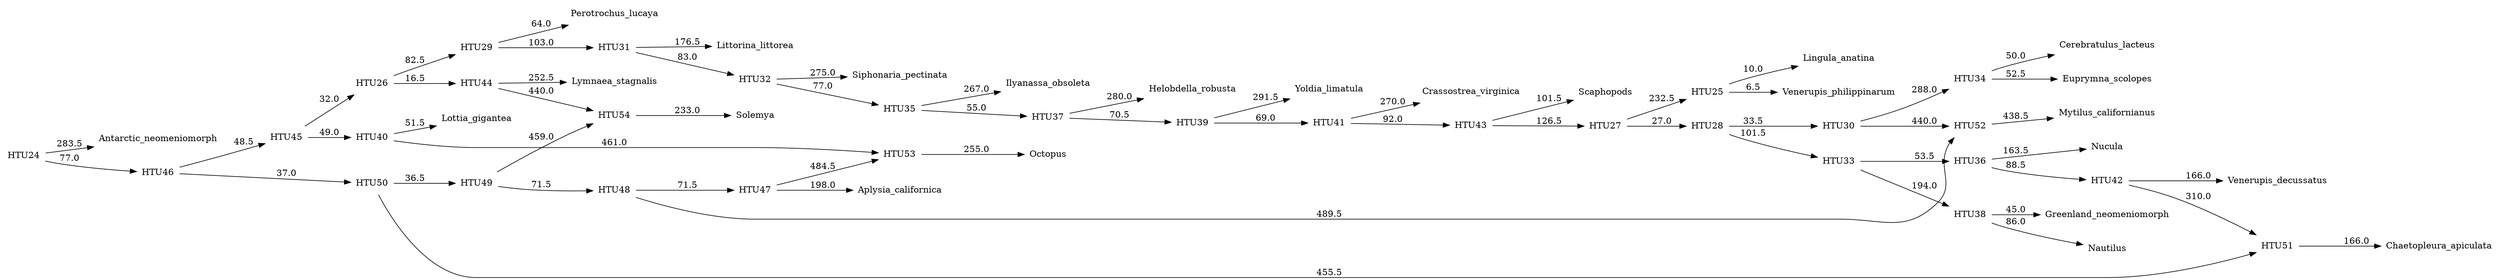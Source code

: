 digraph G {
	rankdir = LR;	node [ shape = none];

    0 [label=Antarctic_neomeniomorph];
    1 [label=Aplysia_californica];
    2 [label=Cerebratulus_lacteus];
    3 [label=Chaetopleura_apiculata];
    4 [label=Crassostrea_virginica];
    5 [label=Euprymna_scolopes];
    6 [label=Greenland_neomeniomorph];
    7 [label=Helobdella_robusta];
    8 [label=Ilyanassa_obsoleta];
    9 [label=Lingula_anatina];
    10 [label=Littorina_littorea];
    11 [label=Lottia_gigantea];
    12 [label=Lymnaea_stagnalis];
    13 [label=Mytilus_californianus];
    14 [label=Nautilus];
    15 [label=Nucula];
    16 [label=Octopus];
    17 [label=Perotrochus_lucaya];
    18 [label=Scaphopods];
    19 [label=Siphonaria_pectinata];
    20 [label=Solemya];
    21 [label=Venerupis_decussatus];
    22 [label=Venerupis_philippinarum];
    23 [label=Yoldia_limatula];
    24 [label=HTU24];
    25 [label=HTU25];
    26 [label=HTU26];
    27 [label=HTU27];
    28 [label=HTU28];
    29 [label=HTU29];
    30 [label=HTU30];
    31 [label=HTU31];
    32 [label=HTU32];
    33 [label=HTU33];
    34 [label=HTU34];
    35 [label=HTU35];
    36 [label=HTU36];
    37 [label=HTU37];
    38 [label=HTU38];
    39 [label=HTU39];
    40 [label=HTU40];
    41 [label=HTU41];
    42 [label=HTU42];
    43 [label=HTU43];
    44 [label=HTU44];
    45 [label=HTU45];
    46 [label=HTU46];
    47 [label=HTU47];
    48 [label=HTU48];
    49 [label=HTU49];
    50 [label=HTU50];
    51 [label=HTU51];
    52 [label=HTU52];
    53 [label=HTU53];
    54 [label=HTU54];
    24 -> 0 [label=283.5];
    24 -> 46 [label=77.0];
    25 -> 9 [label=10.0];
    25 -> 22 [label=6.5];
    26 -> 29 [label=82.5];
    26 -> 44 [label=16.5];
    27 -> 25 [label=232.5];
    27 -> 28 [label=27.0];
    28 -> 30 [label=33.5];
    28 -> 33 [label=101.5];
    29 -> 17 [label=64.0];
    29 -> 31 [label=103.0];
    30 -> 34 [label=288.0];
    30 -> 52 [label=440.0];
    31 -> 10 [label=176.5];
    31 -> 32 [label=83.0];
    32 -> 19 [label=275.0];
    32 -> 35 [label=77.0];
    33 -> 36 [label=53.5];
    33 -> 38 [label=194.0];
    34 -> 2 [label=50.0];
    34 -> 5 [label=52.5];
    35 -> 8 [label=267.0];
    35 -> 37 [label=55.0];
    36 -> 15 [label=163.5];
    36 -> 42 [label=88.5];
    37 -> 7 [label=280.0];
    37 -> 39 [label=70.5];
    38 -> 6 [label=45.0];
    38 -> 14 [label=86.0];
    39 -> 23 [label=291.5];
    39 -> 41 [label=69.0];
    40 -> 11 [label=51.5];
    40 -> 53 [label=461.0];
    41 -> 4 [label=270.0];
    41 -> 43 [label=92.0];
    42 -> 21 [label=166.0];
    42 -> 51 [label=310.0];
    43 -> 18 [label=101.5];
    43 -> 27 [label=126.5];
    44 -> 12 [label=252.5];
    44 -> 54 [label=440.0];
    45 -> 26 [label=32.0];
    45 -> 40 [label=49.0];
    46 -> 45 [label=48.5];
    46 -> 50 [label=37.0];
    47 -> 1 [label=198.0];
    47 -> 53 [label=484.5];
    48 -> 47 [label=71.5];
    48 -> 52 [label=489.5];
    49 -> 48 [label=71.5];
    49 -> 54 [label=459.0];
    50 -> 49 [label=36.5];
    50 -> 51 [label=455.5];
    51 -> 3 [label=166.0];
    52 -> 13 [label=438.5];
    53 -> 16 [label=255.0];
    54 -> 20 [label=233.0];
}
//1952.0
digraph G {
	rankdir = LR;	node [ shape = none];

    0 [label=Antarctic_neomeniomorph];
    1 [label=Aplysia_californica];
    2 [label=Cerebratulus_lacteus];
    3 [label=Chaetopleura_apiculata];
    4 [label=Crassostrea_virginica];
    5 [label=Euprymna_scolopes];
    6 [label=Greenland_neomeniomorph];
    7 [label=Helobdella_robusta];
    8 [label=Ilyanassa_obsoleta];
    9 [label=Lingula_anatina];
    10 [label=Littorina_littorea];
    11 [label=Lottia_gigantea];
    12 [label=Lymnaea_stagnalis];
    13 [label=Mytilus_californianus];
    14 [label=Nautilus];
    15 [label=Nucula];
    16 [label=Octopus];
    17 [label=Perotrochus_lucaya];
    18 [label=Scaphopods];
    19 [label=Siphonaria_pectinata];
    20 [label=Solemya];
    21 [label=Venerupis_decussatus];
    22 [label=Venerupis_philippinarum];
    23 [label=Yoldia_limatula];
    24 [label=HTU24];
    25 [label=HTU25];
    26 [label=HTU26];
    27 [label=HTU27];
    28 [label=HTU28];
    29 [label=HTU29];
    30 [label=HTU30];
    31 [label=HTU31];
    32 [label=HTU32];
    33 [label=HTU33];
    34 [label=HTU34];
    35 [label=HTU35];
    36 [label=HTU36];
    37 [label=HTU37];
    38 [label=HTU38];
    39 [label=HTU39];
    40 [label=HTU40];
    41 [label=HTU41];
    42 [label=HTU42];
    43 [label=HTU43];
    44 [label=HTU44];
    45 [label=HTU45];
    46 [label=HTU46];
    24 -> 0 [label=281.0];
    24 -> 42 [label=91.5];
    25 -> 9 [label=10.0];
    25 -> 22 [label=6.5];
    26 -> 12 [label=181.5];
    26 -> 29 [label=30.5];
    27 -> 25 [label=221.5];
    27 -> 28 [label=78.5];
    28 -> 32 [label=50.5];
    28 -> 33 [label=235.0];
    29 -> 17 [label=67.5];
    29 -> 30 [label=95.5];
    30 -> 10 [label=201.0];
    30 -> 31 [label=74.0];
    31 -> 19 [label=261.5];
    31 -> 34 [label=84.0];
    32 -> 35 [label=37.0];
    32 -> 37 [label=183.5];
    33 -> 2 [label=56.0];
    33 -> 5 [label=45.5];
    34 -> 8 [label=253.5];
    34 -> 36 [label=62.0];
    35 -> 15 [label=153.5];
    35 -> 21 [label=249.5];
    36 -> 7 [label=266.5];
    36 -> 38 [label=77.5];
    37 -> 6 [label=42.5];
    37 -> 14 [label=91.0];
    38 -> 23 [label=278.0];
    38 -> 39 [label=76.0];
    39 -> 4 [label=256.5];
    39 -> 40 [label=106.5];
    40 -> 18 [label=92.5];
    40 -> 27 [label=140.5];
    41 -> 11 [label=39.0];
    41 -> 26 [label=65.0];
    42 -> 41 [label=56.0];
    42 -> 46 [label=70.0];
    43 -> 1 [label=197.5];
    43 -> 16 [label=243.0];
    44 -> 13 [label=91.0];
    44 -> 43 [label=70.0];
    45 -> 20 [label=254.0];
    45 -> 44 [label=69.5];
    46 -> 3 [label=303.5];
    46 -> 45 [label=46.5];
}
//1678.0
digraph G {
	rankdir = LR;	node [ shape = none];

    0 [label=Antarctic_neomeniomorph];
    1 [label=Aplysia_californica];
    2 [label=Cerebratulus_lacteus];
    3 [label=Chaetopleura_apiculata];
    4 [label=Crassostrea_virginica];
    5 [label=Euprymna_scolopes];
    6 [label=Greenland_neomeniomorph];
    7 [label=Helobdella_robusta];
    8 [label=Ilyanassa_obsoleta];
    9 [label=Lingula_anatina];
    10 [label=Littorina_littorea];
    11 [label=Lottia_gigantea];
    12 [label=Lymnaea_stagnalis];
    13 [label=Mytilus_californianus];
    14 [label=Nautilus];
    15 [label=Nucula];
    16 [label=Octopus];
    17 [label=Perotrochus_lucaya];
    18 [label=Scaphopods];
    19 [label=Siphonaria_pectinata];
    20 [label=Solemya];
    21 [label=Venerupis_decussatus];
    22 [label=Venerupis_philippinarum];
    23 [label=Yoldia_limatula];
    24 [label=HTU24];
    25 [label=HTU25];
    26 [label=HTU26];
    27 [label=HTU27];
    28 [label=HTU28];
    29 [label=HTU29];
    30 [label=HTU30];
    31 [label=HTU31];
    32 [label=HTU32];
    33 [label=HTU33];
    34 [label=HTU34];
    35 [label=HTU35];
    36 [label=HTU36];
    37 [label=HTU37];
    38 [label=HTU38];
    39 [label=HTU39];
    40 [label=HTU40];
    41 [label=HTU41];
    42 [label=HTU42];
    43 [label=HTU43];
    44 [label=HTU44];
    45 [label=HTU45];
    46 [label=HTU46];
    24 -> 0 [label=279.0];
    24 -> 44 [label=86.5];
    25 -> 9 [label=10.0];
    25 -> 22 [label=6.5];
    26 -> 29 [label=80.5];
    26 -> 42 [label=18.0];
    27 -> 25 [label=221.5];
    27 -> 28 [label=78.5];
    28 -> 32 [label=50.5];
    28 -> 33 [label=235.0];
    29 -> 17 [label=67.0];
    29 -> 30 [label=101.5];
    30 -> 10 [label=202.5];
    30 -> 31 [label=73.5];
    31 -> 19 [label=261.5];
    31 -> 34 [label=83.0];
    32 -> 35 [label=37.0];
    32 -> 37 [label=183.5];
    33 -> 2 [label=56.0];
    33 -> 5 [label=45.5];
    34 -> 8 [label=253.5];
    34 -> 36 [label=61.0];
    35 -> 15 [label=153.5];
    35 -> 21 [label=249.5];
    36 -> 7 [label=266.5];
    36 -> 38 [label=76.5];
    37 -> 6 [label=42.5];
    37 -> 14 [label=91.0];
    38 -> 23 [label=278.0];
    38 -> 40 [label=75.0];
    39 -> 11 [label=50.5];
    39 -> 16 [label=253.0];
    40 -> 4 [label=256.5];
    40 -> 41 [label=105.5];
    41 -> 18 [label=93.5];
    41 -> 27 [label=139.5];
    42 -> 12 [label=252.5];
    42 -> 20 [label=213.0];
    43 -> 26 [label=37.5];
    43 -> 39 [label=45.5];
    44 -> 43 [label=53.5];
    44 -> 46 [label=84.5];
    45 -> 1 [label=196.0];
    45 -> 13 [label=56.0];
    46 -> 3 [label=285.0];
    46 -> 45 [label=71.0];
}
//1676.0
digraph G {
	rankdir = LR;	node [ shape = none];

    0 [label=Antarctic_neomeniomorph];
    1 [label=Aplysia_californica];
    2 [label=Cerebratulus_lacteus];
    3 [label=Chaetopleura_apiculata];
    4 [label=Crassostrea_virginica];
    5 [label=Euprymna_scolopes];
    6 [label=Greenland_neomeniomorph];
    7 [label=Helobdella_robusta];
    8 [label=Ilyanassa_obsoleta];
    9 [label=Lingula_anatina];
    10 [label=Littorina_littorea];
    11 [label=Lottia_gigantea];
    12 [label=Lymnaea_stagnalis];
    13 [label=Mytilus_californianus];
    14 [label=Nautilus];
    15 [label=Nucula];
    16 [label=Octopus];
    17 [label=Perotrochus_lucaya];
    18 [label=Scaphopods];
    19 [label=Siphonaria_pectinata];
    20 [label=Solemya];
    21 [label=Venerupis_decussatus];
    22 [label=Venerupis_philippinarum];
    23 [label=Yoldia_limatula];
    24 [label=HTU24];
    25 [label=HTU25];
    26 [label=HTU26];
    27 [label=HTU27];
    28 [label=HTU28];
    29 [label=HTU29];
    30 [label=HTU30];
    31 [label=HTU31];
    32 [label=HTU32];
    33 [label=HTU33];
    34 [label=HTU34];
    35 [label=HTU35];
    36 [label=HTU36];
    37 [label=HTU37];
    38 [label=HTU38];
    39 [label=HTU39];
    40 [label=HTU40];
    41 [label=HTU41];
    42 [label=HTU42];
    43 [label=HTU43];
    44 [label=HTU44];
    45 [label=HTU45];
    46 [label=HTU46];
    24 -> 0 [label=279.0];
    24 -> 44 [label=86.5];
    25 -> 9 [label=10.0];
    25 -> 22 [label=6.5];
    26 -> 29 [label=80.5];
    26 -> 42 [label=18.0];
    27 -> 25 [label=221.5];
    27 -> 28 [label=78.5];
    28 -> 32 [label=50.5];
    28 -> 33 [label=235.0];
    29 -> 17 [label=67.0];
    29 -> 30 [label=101.5];
    30 -> 10 [label=202.5];
    30 -> 31 [label=73.5];
    31 -> 19 [label=261.5];
    31 -> 34 [label=83.0];
    32 -> 35 [label=37.0];
    32 -> 37 [label=183.5];
    33 -> 2 [label=56.0];
    33 -> 5 [label=45.5];
    34 -> 8 [label=253.5];
    34 -> 36 [label=61.0];
    35 -> 15 [label=153.5];
    35 -> 21 [label=249.5];
    36 -> 7 [label=266.5];
    36 -> 38 [label=76.5];
    37 -> 6 [label=42.5];
    37 -> 14 [label=91.0];
    38 -> 23 [label=278.0];
    38 -> 40 [label=75.0];
    39 -> 11 [label=50.5];
    39 -> 16 [label=253.0];
    40 -> 4 [label=256.5];
    40 -> 41 [label=105.5];
    41 -> 18 [label=93.5];
    41 -> 27 [label=139.5];
    42 -> 12 [label=252.5];
    42 -> 20 [label=213.0];
    43 -> 26 [label=37.5];
    43 -> 39 [label=45.5];
    44 -> 43 [label=53.5];
    44 -> 46 [label=84.5];
    45 -> 1 [label=196.0];
    45 -> 13 [label=56.0];
    46 -> 3 [label=285.0];
    46 -> 45 [label=71.0];
}
//1676.0
digraph G {
	rankdir = LR;	node [ shape = none];

    0 [label=Antarctic_neomeniomorph];
    1 [label=Aplysia_californica];
    2 [label=Cerebratulus_lacteus];
    3 [label=Chaetopleura_apiculata];
    4 [label=Crassostrea_virginica];
    5 [label=Euprymna_scolopes];
    6 [label=Greenland_neomeniomorph];
    7 [label=Helobdella_robusta];
    8 [label=Ilyanassa_obsoleta];
    9 [label=Lingula_anatina];
    10 [label=Littorina_littorea];
    11 [label=Lottia_gigantea];
    12 [label=Lymnaea_stagnalis];
    13 [label=Mytilus_californianus];
    14 [label=Nautilus];
    15 [label=Nucula];
    16 [label=Octopus];
    17 [label=Perotrochus_lucaya];
    18 [label=Scaphopods];
    19 [label=Siphonaria_pectinata];
    20 [label=Solemya];
    21 [label=Venerupis_decussatus];
    22 [label=Venerupis_philippinarum];
    23 [label=Yoldia_limatula];
    24 [label=HTU24];
    25 [label=HTU25];
    26 [label=HTU26];
    27 [label=HTU27];
    28 [label=HTU28];
    29 [label=HTU29];
    30 [label=HTU30];
    31 [label=HTU31];
    32 [label=HTU32];
    33 [label=HTU33];
    34 [label=HTU34];
    35 [label=HTU35];
    36 [label=HTU36];
    37 [label=HTU37];
    38 [label=HTU38];
    39 [label=HTU39];
    40 [label=HTU40];
    41 [label=HTU41];
    42 [label=HTU42];
    43 [label=HTU43];
    44 [label=HTU44];
    45 [label=HTU45];
    46 [label=HTU46];
    24 -> 0 [label=276.5];
    24 -> 43 [label=73.0];
    25 -> 9 [label=10.0];
    25 -> 22 [label=6.5];
    26 -> 29 [label=81.5];
    26 -> 41 [label=17.5];
    27 -> 25 [label=221.5];
    27 -> 28 [label=78.5];
    28 -> 32 [label=50.5];
    28 -> 33 [label=235.0];
    29 -> 17 [label=67.0];
    29 -> 30 [label=101.5];
    30 -> 10 [label=202.5];
    30 -> 31 [label=73.5];
    31 -> 19 [label=261.5];
    31 -> 34 [label=83.0];
    32 -> 35 [label=37.0];
    32 -> 37 [label=183.5];
    33 -> 2 [label=56.0];
    33 -> 5 [label=45.5];
    34 -> 8 [label=253.5];
    34 -> 36 [label=61.0];
    35 -> 15 [label=153.5];
    35 -> 21 [label=249.5];
    36 -> 7 [label=266.5];
    36 -> 38 [label=76.5];
    37 -> 6 [label=42.5];
    37 -> 14 [label=91.0];
    38 -> 23 [label=278.0];
    38 -> 39 [label=75.0];
    39 -> 4 [label=256.5];
    39 -> 40 [label=105.5];
    40 -> 18 [label=93.5];
    40 -> 27 [label=139.5];
    41 -> 12 [label=252.5];
    41 -> 20 [label=212.0];
    42 -> 11 [label=48.5];
    42 -> 26 [label=31.0];
    43 -> 42 [label=42.5];
    43 -> 46 [label=63.5];
    44 -> 1 [label=199.0];
    44 -> 16 [label=235.5];
    45 -> 13 [label=99.0];
    45 -> 44 [label=69.0];
    46 -> 3 [label=297.5];
    46 -> 45 [label=62.5];
}
//1674.0
digraph G {
	rankdir = LR;	node [ shape = none];

    0 [label=Antarctic_neomeniomorph];
    1 [label=Aplysia_californica];
    2 [label=Cerebratulus_lacteus];
    3 [label=Chaetopleura_apiculata];
    4 [label=Crassostrea_virginica];
    5 [label=Euprymna_scolopes];
    6 [label=Greenland_neomeniomorph];
    7 [label=Helobdella_robusta];
    8 [label=Ilyanassa_obsoleta];
    9 [label=Lingula_anatina];
    10 [label=Littorina_littorea];
    11 [label=Lottia_gigantea];
    12 [label=Lymnaea_stagnalis];
    13 [label=Mytilus_californianus];
    14 [label=Nautilus];
    15 [label=Nucula];
    16 [label=Octopus];
    17 [label=Perotrochus_lucaya];
    18 [label=Scaphopods];
    19 [label=Siphonaria_pectinata];
    20 [label=Solemya];
    21 [label=Venerupis_decussatus];
    22 [label=Venerupis_philippinarum];
    23 [label=Yoldia_limatula];
    24 [label=HTU24];
    25 [label=HTU25];
    26 [label=HTU26];
    27 [label=HTU27];
    28 [label=HTU28];
    29 [label=HTU29];
    30 [label=HTU30];
    31 [label=HTU31];
    32 [label=HTU32];
    33 [label=HTU33];
    34 [label=HTU34];
    35 [label=HTU35];
    36 [label=HTU36];
    37 [label=HTU37];
    38 [label=HTU38];
    39 [label=HTU39];
    40 [label=HTU40];
    41 [label=HTU41];
    42 [label=HTU42];
    43 [label=HTU43];
    44 [label=HTU44];
    45 [label=HTU45];
    46 [label=HTU46];
    24 -> 0 [label=281.5];
    24 -> 43 [label=83.5];
    25 -> 9 [label=10.0];
    25 -> 22 [label=6.5];
    26 -> 12 [label=182.0];
    26 -> 29 [label=29.0];
    27 -> 25 [label=221.5];
    27 -> 28 [label=78.5];
    28 -> 32 [label=50.5];
    28 -> 33 [label=235.0];
    29 -> 17 [label=67.0];
    29 -> 30 [label=96.0];
    30 -> 10 [label=201.0];
    30 -> 31 [label=74.0];
    31 -> 19 [label=261.5];
    31 -> 34 [label=84.5];
    32 -> 35 [label=37.0];
    32 -> 37 [label=183.5];
    33 -> 2 [label=56.0];
    33 -> 5 [label=45.5];
    34 -> 8 [label=253.5];
    34 -> 36 [label=62.0];
    35 -> 15 [label=153.5];
    35 -> 21 [label=249.5];
    36 -> 7 [label=266.5];
    36 -> 38 [label=77.5];
    37 -> 6 [label=42.5];
    37 -> 14 [label=91.0];
    38 -> 23 [label=278.0];
    38 -> 40 [label=76.0];
    39 -> 11 [label=59.5];
    39 -> 16 [label=244.0];
    40 -> 4 [label=256.5];
    40 -> 41 [label=106.5];
    41 -> 18 [label=92.5];
    41 -> 27 [label=140.5];
    42 -> 26 [label=78.5];
    42 -> 39 [label=41.0];
    43 -> 42 [label=63.5];
    43 -> 46 [label=60.5];
    44 -> 1 [label=196.0];
    44 -> 13 [label=55.0];
    45 -> 20 [label=250.0];
    45 -> 44 [label=59.5];
    46 -> 3 [label=298.0];
    46 -> 45 [label=53.0];
}
//1662.0
digraph G {
	rankdir = LR;	node [ shape = none];

    0 [label=Antarctic_neomeniomorph];
    1 [label=Aplysia_californica];
    2 [label=Cerebratulus_lacteus];
    3 [label=Chaetopleura_apiculata];
    4 [label=Crassostrea_virginica];
    5 [label=Euprymna_scolopes];
    6 [label=Greenland_neomeniomorph];
    7 [label=Helobdella_robusta];
    8 [label=Ilyanassa_obsoleta];
    9 [label=Lingula_anatina];
    10 [label=Littorina_littorea];
    11 [label=Lottia_gigantea];
    12 [label=Lymnaea_stagnalis];
    13 [label=Mytilus_californianus];
    14 [label=Nautilus];
    15 [label=Nucula];
    16 [label=Octopus];
    17 [label=Perotrochus_lucaya];
    18 [label=Scaphopods];
    19 [label=Siphonaria_pectinata];
    20 [label=Solemya];
    21 [label=Venerupis_decussatus];
    22 [label=Venerupis_philippinarum];
    23 [label=Yoldia_limatula];
    24 [label=HTU24];
    25 [label=HTU25];
    26 [label=HTU26];
    27 [label=HTU27];
    28 [label=HTU28];
    29 [label=HTU29];
    30 [label=HTU30];
    31 [label=HTU31];
    32 [label=HTU32];
    33 [label=HTU33];
    34 [label=HTU34];
    35 [label=HTU35];
    36 [label=HTU36];
    37 [label=HTU37];
    38 [label=HTU38];
    39 [label=HTU39];
    40 [label=HTU40];
    41 [label=HTU41];
    42 [label=HTU42];
    43 [label=HTU43];
    44 [label=HTU44];
    45 [label=HTU45];
    46 [label=HTU46];
    24 -> 0 [label=279.0];
    24 -> 44 [label=84.0];
    25 -> 9 [label=10.0];
    25 -> 22 [label=6.5];
    26 -> 12 [label=185.5];
    26 -> 29 [label=17.5];
    27 -> 25 [label=205.0];
    27 -> 28 [label=80.0];
    28 -> 32 [label=50.5];
    28 -> 33 [label=228.5];
    29 -> 17 [label=57.0];
    29 -> 30 [label=94.5];
    30 -> 10 [label=202.5];
    30 -> 31 [label=81.0];
    31 -> 19 [label=252.5];
    31 -> 34 [label=92.0];
    32 -> 35 [label=52.5];
    32 -> 37 [label=194.0];
    33 -> 2 [label=53.0];
    33 -> 5 [label=48.5];
    34 -> 8 [label=244.5];
    34 -> 36 [label=68.5];
    35 -> 15 [label=166.0];
    35 -> 41 [label=87.0];
    36 -> 7 [label=257.5];
    36 -> 38 [label=84.0];
    37 -> 6 [label=47.0];
    37 -> 14 [label=84.0];
    38 -> 23 [label=269.0];
    38 -> 40 [label=82.5];
    39 -> 11 [label=54.0];
    39 -> 16 [label=249.5];
    40 -> 4 [label=247.5];
    40 -> 42 [label=110.0];
    41 -> 3 [label=151.5];
    41 -> 21 [label=166.0];
    42 -> 18 [label=85.5];
    42 -> 27 [label=147.0];
    43 -> 26 [label=73.0];
    43 -> 39 [label=30.5];
    44 -> 43 [label=62.5];
    44 -> 46 [label=52.5];
    45 -> 1 [label=193.5];
    45 -> 13 [label=58.0];
    46 -> 20 [label=255.0];
    46 -> 45 [label=54.0];
}
//1659.0
digraph G {
	rankdir = LR;	node [ shape = none];

    0 [label=Antarctic_neomeniomorph];
    1 [label=Aplysia_californica];
    2 [label=Cerebratulus_lacteus];
    3 [label=Chaetopleura_apiculata];
    4 [label=Crassostrea_virginica];
    5 [label=Euprymna_scolopes];
    6 [label=Greenland_neomeniomorph];
    7 [label=Helobdella_robusta];
    8 [label=Ilyanassa_obsoleta];
    9 [label=Lingula_anatina];
    10 [label=Littorina_littorea];
    11 [label=Lottia_gigantea];
    12 [label=Lymnaea_stagnalis];
    13 [label=Mytilus_californianus];
    14 [label=Nautilus];
    15 [label=Nucula];
    16 [label=Octopus];
    17 [label=Perotrochus_lucaya];
    18 [label=Scaphopods];
    19 [label=Siphonaria_pectinata];
    20 [label=Solemya];
    21 [label=Venerupis_decussatus];
    22 [label=Venerupis_philippinarum];
    23 [label=Yoldia_limatula];
    24 [label=HTU24];
    25 [label=HTU25];
    26 [label=HTU26];
    27 [label=HTU27];
    28 [label=HTU28];
    29 [label=HTU29];
    30 [label=HTU30];
    31 [label=HTU31];
    32 [label=HTU32];
    33 [label=HTU33];
    34 [label=HTU34];
    35 [label=HTU35];
    36 [label=HTU36];
    37 [label=HTU37];
    38 [label=HTU38];
    39 [label=HTU39];
    40 [label=HTU40];
    41 [label=HTU41];
    42 [label=HTU42];
    43 [label=HTU43];
    44 [label=HTU44];
    45 [label=HTU45];
    46 [label=HTU46];
    24 -> 0 [label=293.0];
    24 -> 44 [label=92.5];
    25 -> 9 [label=10.0];
    25 -> 22 [label=6.5];
    26 -> 12 [label=162.5];
    26 -> 29 [label=49.0];
    27 -> 25 [label=232.5];
    27 -> 28 [label=27.0];
    28 -> 30 [label=33.5];
    28 -> 33 [label=101.5];
    29 -> 17 [label=66.0];
    29 -> 31 [label=102.0];
    30 -> 13 [label=38.0];
    30 -> 34 [label=288.0];
    31 -> 10 [label=175.5];
    31 -> 32 [label=84.0];
    32 -> 19 [label=275.0];
    32 -> 35 [label=77.0];
    33 -> 36 [label=53.5];
    33 -> 38 [label=194.0];
    34 -> 2 [label=50.0];
    34 -> 5 [label=52.5];
    35 -> 8 [label=267.0];
    35 -> 37 [label=55.0];
    36 -> 15 [label=163.5];
    36 -> 41 [label=88.5];
    37 -> 7 [label=280.0];
    37 -> 39 [label=70.5];
    38 -> 6 [label=45.0];
    38 -> 14 [label=86.0];
    39 -> 23 [label=291.5];
    39 -> 40 [label=69.0];
    40 -> 4 [label=270.0];
    40 -> 42 [label=92.0];
    41 -> 3 [label=152.5];
    41 -> 21 [label=166.0];
    42 -> 18 [label=101.5];
    42 -> 27 [label=126.5];
    43 -> 11 [label=25.5];
    43 -> 26 [label=94.0];
    44 -> 43 [label=77.0];
    44 -> 46 [label=54.0];
    45 -> 1 [label=196.0];
    45 -> 16 [label=240.5];
    46 -> 20 [label=276.5];
    46 -> 45 [label=63.5];
}
//1636.0
digraph G {
	rankdir = LR;	node [ shape = none];

    0 [label=Antarctic_neomeniomorph];
    1 [label=Aplysia_californica];
    2 [label=Cerebratulus_lacteus];
    3 [label=Chaetopleura_apiculata];
    4 [label=Crassostrea_virginica];
    5 [label=Euprymna_scolopes];
    6 [label=Greenland_neomeniomorph];
    7 [label=Helobdella_robusta];
    8 [label=Ilyanassa_obsoleta];
    9 [label=Lingula_anatina];
    10 [label=Littorina_littorea];
    11 [label=Lottia_gigantea];
    12 [label=Lymnaea_stagnalis];
    13 [label=Mytilus_californianus];
    14 [label=Nautilus];
    15 [label=Nucula];
    16 [label=Octopus];
    17 [label=Perotrochus_lucaya];
    18 [label=Scaphopods];
    19 [label=Siphonaria_pectinata];
    20 [label=Solemya];
    21 [label=Venerupis_decussatus];
    22 [label=Venerupis_philippinarum];
    23 [label=Yoldia_limatula];
    24 [label=HTU24];
    25 [label=HTU25];
    26 [label=HTU26];
    27 [label=HTU27];
    28 [label=HTU28];
    29 [label=HTU29];
    30 [label=HTU30];
    31 [label=HTU31];
    32 [label=HTU32];
    33 [label=HTU33];
    34 [label=HTU34];
    35 [label=HTU35];
    36 [label=HTU36];
    37 [label=HTU37];
    38 [label=HTU38];
    39 [label=HTU39];
    40 [label=HTU40];
    41 [label=HTU41];
    42 [label=HTU42];
    43 [label=HTU43];
    44 [label=HTU44];
    45 [label=HTU45];
    46 [label=HTU46];
    24 -> 0 [label=293.0];
    24 -> 44 [label=92.5];
    25 -> 9 [label=10.0];
    25 -> 22 [label=6.5];
    26 -> 12 [label=162.5];
    26 -> 29 [label=49.0];
    27 -> 25 [label=232.5];
    27 -> 28 [label=27.0];
    28 -> 30 [label=33.5];
    28 -> 33 [label=101.5];
    29 -> 17 [label=66.0];
    29 -> 31 [label=102.0];
    30 -> 13 [label=38.0];
    30 -> 34 [label=288.0];
    31 -> 10 [label=175.5];
    31 -> 32 [label=84.0];
    32 -> 19 [label=275.0];
    32 -> 35 [label=77.0];
    33 -> 36 [label=53.5];
    33 -> 38 [label=194.0];
    34 -> 2 [label=50.0];
    34 -> 5 [label=52.5];
    35 -> 8 [label=267.0];
    35 -> 37 [label=55.0];
    36 -> 15 [label=163.5];
    36 -> 41 [label=88.5];
    37 -> 7 [label=280.0];
    37 -> 39 [label=70.5];
    38 -> 6 [label=45.0];
    38 -> 14 [label=86.0];
    39 -> 23 [label=291.5];
    39 -> 40 [label=69.0];
    40 -> 4 [label=270.0];
    40 -> 42 [label=92.0];
    41 -> 3 [label=152.5];
    41 -> 21 [label=166.0];
    42 -> 18 [label=101.5];
    42 -> 27 [label=126.5];
    43 -> 11 [label=25.5];
    43 -> 26 [label=94.0];
    44 -> 43 [label=77.0];
    44 -> 46 [label=54.0];
    45 -> 1 [label=196.0];
    45 -> 16 [label=240.5];
    46 -> 20 [label=276.5];
    46 -> 45 [label=63.5];
}
//1636.0
digraph G {
	rankdir = LR;	node [ shape = none];

    0 [label=Antarctic_neomeniomorph];
    1 [label=Aplysia_californica];
    2 [label=Cerebratulus_lacteus];
    3 [label=Chaetopleura_apiculata];
    4 [label=Crassostrea_virginica];
    5 [label=Euprymna_scolopes];
    6 [label=Greenland_neomeniomorph];
    7 [label=Helobdella_robusta];
    8 [label=Ilyanassa_obsoleta];
    9 [label=Lingula_anatina];
    10 [label=Littorina_littorea];
    11 [label=Lottia_gigantea];
    12 [label=Lymnaea_stagnalis];
    13 [label=Mytilus_californianus];
    14 [label=Nautilus];
    15 [label=Nucula];
    16 [label=Octopus];
    17 [label=Perotrochus_lucaya];
    18 [label=Scaphopods];
    19 [label=Siphonaria_pectinata];
    20 [label=Solemya];
    21 [label=Venerupis_decussatus];
    22 [label=Venerupis_philippinarum];
    23 [label=Yoldia_limatula];
    24 [label=HTU24];
    25 [label=HTU25];
    26 [label=HTU26];
    27 [label=HTU27];
    28 [label=HTU28];
    29 [label=HTU29];
    30 [label=HTU30];
    31 [label=HTU31];
    32 [label=HTU32];
    33 [label=HTU33];
    34 [label=HTU34];
    35 [label=HTU35];
    36 [label=HTU36];
    37 [label=HTU37];
    38 [label=HTU38];
    39 [label=HTU39];
    40 [label=HTU40];
    41 [label=HTU41];
    42 [label=HTU42];
    43 [label=HTU43];
    44 [label=HTU44];
    45 [label=HTU45];
    46 [label=HTU46];
    24 -> 0 [label=293.0];
    24 -> 44 [label=92.5];
    25 -> 9 [label=10.0];
    25 -> 22 [label=6.5];
    26 -> 12 [label=162.5];
    26 -> 29 [label=49.0];
    27 -> 25 [label=232.5];
    27 -> 28 [label=27.0];
    28 -> 30 [label=33.5];
    28 -> 33 [label=101.5];
    29 -> 17 [label=66.0];
    29 -> 31 [label=102.0];
    30 -> 13 [label=38.0];
    30 -> 34 [label=288.0];
    31 -> 10 [label=175.5];
    31 -> 32 [label=84.0];
    32 -> 19 [label=275.0];
    32 -> 35 [label=77.0];
    33 -> 36 [label=53.5];
    33 -> 38 [label=194.0];
    34 -> 2 [label=50.0];
    34 -> 5 [label=52.5];
    35 -> 8 [label=267.0];
    35 -> 37 [label=55.0];
    36 -> 15 [label=163.5];
    36 -> 41 [label=88.5];
    37 -> 7 [label=280.0];
    37 -> 39 [label=70.5];
    38 -> 6 [label=45.0];
    38 -> 14 [label=86.0];
    39 -> 23 [label=291.5];
    39 -> 40 [label=69.0];
    40 -> 4 [label=270.0];
    40 -> 42 [label=92.0];
    41 -> 3 [label=152.5];
    41 -> 21 [label=166.0];
    42 -> 18 [label=101.5];
    42 -> 27 [label=126.5];
    43 -> 11 [label=25.5];
    43 -> 26 [label=94.0];
    44 -> 43 [label=77.0];
    44 -> 46 [label=54.0];
    45 -> 1 [label=196.0];
    45 -> 16 [label=240.5];
    46 -> 20 [label=276.5];
    46 -> 45 [label=63.5];
}
//1636.0
digraph G {
	rankdir = LR;	node [ shape = none];

    0 [label=Antarctic_neomeniomorph];
    1 [label=Aplysia_californica];
    2 [label=Cerebratulus_lacteus];
    3 [label=Chaetopleura_apiculata];
    4 [label=Crassostrea_virginica];
    5 [label=Euprymna_scolopes];
    6 [label=Greenland_neomeniomorph];
    7 [label=Helobdella_robusta];
    8 [label=Ilyanassa_obsoleta];
    9 [label=Lingula_anatina];
    10 [label=Littorina_littorea];
    11 [label=Lottia_gigantea];
    12 [label=Lymnaea_stagnalis];
    13 [label=Mytilus_californianus];
    14 [label=Nautilus];
    15 [label=Nucula];
    16 [label=Octopus];
    17 [label=Perotrochus_lucaya];
    18 [label=Scaphopods];
    19 [label=Siphonaria_pectinata];
    20 [label=Solemya];
    21 [label=Venerupis_decussatus];
    22 [label=Venerupis_philippinarum];
    23 [label=Yoldia_limatula];
    24 [label=HTU24];
    25 [label=HTU25];
    26 [label=HTU26];
    27 [label=HTU27];
    28 [label=HTU28];
    29 [label=HTU29];
    30 [label=HTU30];
    31 [label=HTU31];
    32 [label=HTU32];
    33 [label=HTU33];
    34 [label=HTU34];
    35 [label=HTU35];
    36 [label=HTU36];
    37 [label=HTU37];
    38 [label=HTU38];
    39 [label=HTU39];
    40 [label=HTU40];
    41 [label=HTU41];
    42 [label=HTU42];
    43 [label=HTU43];
    44 [label=HTU44];
    45 [label=HTU45];
    46 [label=HTU46];
    24 -> 0 [label=289.5];
    24 -> 45 [label=95.0];
    25 -> 9 [label=10.0];
    25 -> 22 [label=6.5];
    26 -> 29 [label=84.0];
    26 -> 43 [label=18.0];
    27 -> 25 [label=232.5];
    27 -> 28 [label=27.0];
    28 -> 30 [label=33.5];
    28 -> 33 [label=101.5];
    29 -> 17 [label=64.0];
    29 -> 31 [label=104.0];
    30 -> 13 [label=38.0];
    30 -> 34 [label=288.0];
    31 -> 10 [label=176.0];
    31 -> 32 [label=83.5];
    32 -> 19 [label=275.0];
    32 -> 35 [label=77.0];
    33 -> 36 [label=53.5];
    33 -> 38 [label=194.0];
    34 -> 2 [label=50.0];
    34 -> 5 [label=52.5];
    35 -> 8 [label=267.0];
    35 -> 37 [label=55.0];
    36 -> 15 [label=163.5];
    36 -> 41 [label=88.5];
    37 -> 7 [label=280.0];
    37 -> 39 [label=70.5];
    38 -> 6 [label=45.0];
    38 -> 14 [label=86.0];
    39 -> 23 [label=291.5];
    39 -> 40 [label=69.0];
    40 -> 4 [label=270.0];
    40 -> 42 [label=92.0];
    41 -> 3 [label=152.5];
    41 -> 21 [label=166.0];
    42 -> 18 [label=101.5];
    42 -> 27 [label=126.5];
    43 -> 12 [label=252.5];
    43 -> 20 [label=211.5];
    44 -> 11 [label=44.5];
    44 -> 26 [label=32.5];
    45 -> 44 [label=74.0];
    45 -> 46 [label=56.0];
    46 -> 1 [label=193.5];
    46 -> 16 [label=240.0];
}
//1629.0
